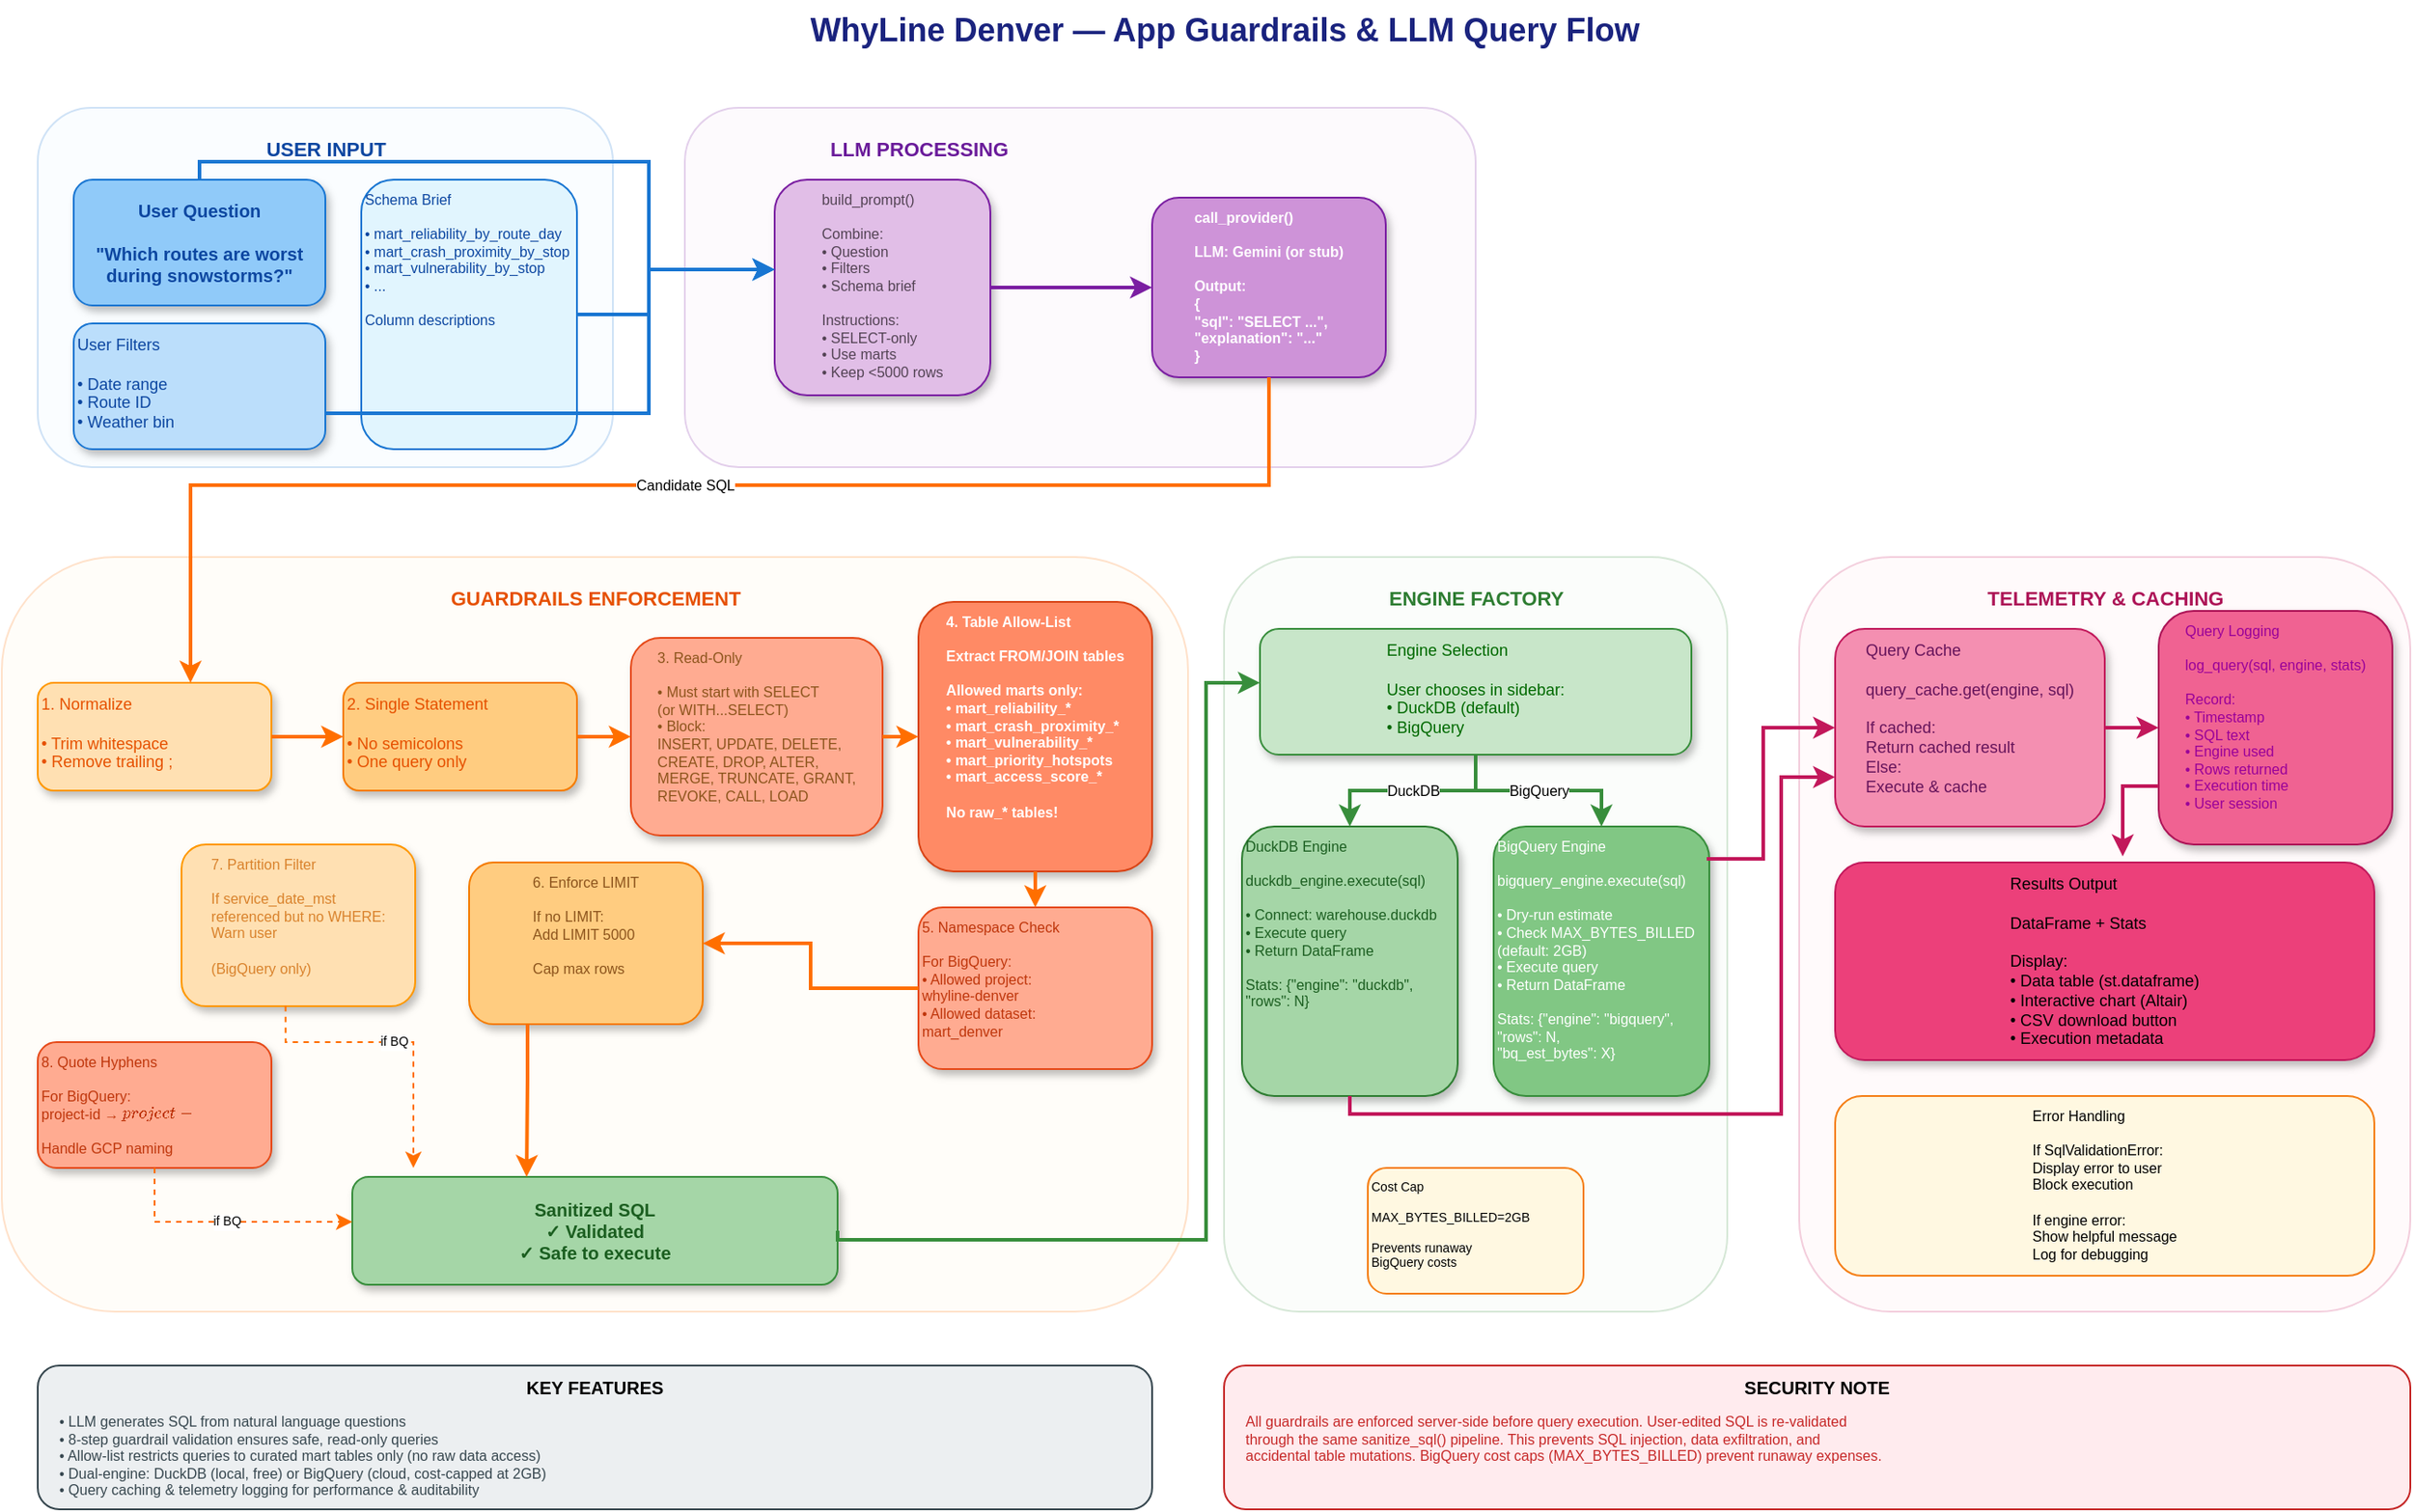 <mxfile>
    <diagram id="app-guardrails" name="App Guardrails &amp; LLM Query Flow">
        <mxGraphModel dx="1212" dy="1158" grid="1" gridSize="10" guides="1" tooltips="1" connect="1" arrows="1" fold="1" page="1" pageScale="1" pageWidth="1400" pageHeight="900" math="0" shadow="0">
            <root>
                <mxCell id="0"/>
                <mxCell id="1" parent="0"/>
                <mxCell id="title" value="WhyLine Denver — App Guardrails &amp; LLM Query Flow" style="text;html=1;strokeColor=none;fillColor=none;align=center;fontSize=18;fontStyle=1;fontColor=#1a237e;" parent="1" vertex="1">
                    <mxGeometry x="300" y="20" width="800" height="40" as="geometry"/>
                </mxCell>
                <mxCell id="section-input-bg" value="" style="rounded=1;whiteSpace=wrap;html=1;fillColor=#e3f2fd;strokeColor=#1976d2;opacity=20;" parent="1" vertex="1">
                    <mxGeometry x="40" y="80" width="320" height="200" as="geometry"/>
                </mxCell>
                <mxCell id="section-input-label" value="USER INPUT" style="text;html=1;strokeColor=none;fillColor=none;align=center;fontSize=11;fontStyle=1;fontColor=#0d47a1;" parent="1" vertex="1">
                    <mxGeometry x="150" y="90" width="100" height="20" as="geometry"/>
                </mxCell>
                <mxCell id="user-question" value="User Question&#xa;&#xa;&quot;Which routes are worst&#xa;during snowstorms?&quot;" style="rounded=1;whiteSpace=wrap;html=1;fillColor=#90caf9;strokeColor=#1976d2;fontColor=#0d47a1;fontSize=10;fontStyle=1;shadow=1;" parent="1" vertex="1">
                    <mxGeometry x="60" y="120" width="140" height="70" as="geometry"/>
                </mxCell>
                <mxCell id="user-filters" value="User Filters&#xa;&#xa;• Date range&#xa;• Route ID&#xa;• Weather bin" style="rounded=1;whiteSpace=wrap;html=1;fillColor=#bbdefb;strokeColor=#1976d2;fontColor=#0d47a1;fontSize=9;align=left;verticalAlign=top;shadow=1;" parent="1" vertex="1">
                    <mxGeometry x="60" y="200" width="140" height="70" as="geometry"/>
                </mxCell>
                <mxCell id="schema-brief" value="Schema Brief&#xa;&#xa;• mart_reliability_by_route_day&#xa;• mart_crash_proximity_by_stop&#xa;• mart_vulnerability_by_stop&#xa;• ...&#xa;&#xa;Column descriptions" style="rounded=1;whiteSpace=wrap;html=1;fillColor=#e1f5fe;strokeColor=#1976d2;fontColor=#0d47a1;fontSize=8;align=left;verticalAlign=top;" parent="1" vertex="1">
                    <mxGeometry x="220" y="120" width="120" height="150" as="geometry"/>
                </mxCell>
                <mxCell id="section-llm-bg" value="" style="rounded=1;whiteSpace=wrap;html=1;fillColor=#f3e5f5;strokeColor=#7b1fa2;opacity=20;" parent="1" vertex="1">
                    <mxGeometry x="400" y="80" width="440" height="200" as="geometry"/>
                </mxCell>
                <mxCell id="section-llm-label" value="LLM PROCESSING" style="text;html=1;strokeColor=none;fillColor=none;align=center;fontSize=11;fontStyle=1;fontColor=#6a1b9a;" parent="1" vertex="1">
                    <mxGeometry x="470" y="90" width="120" height="20" as="geometry"/>
                </mxCell>
                <mxCell id="prompt-builder" value="&lt;div style=&quot;text-align: justify;&quot;&gt;&lt;span style=&quot;background-color: transparent;&quot;&gt;&lt;font style=&quot;color: rgb(83, 67, 84);&quot;&gt;build_prompt()&lt;/font&gt;&lt;/span&gt;&lt;/div&gt;&lt;font style=&quot;color: rgb(83, 67, 84);&quot;&gt;&lt;div style=&quot;text-align: justify;&quot;&gt;&lt;br&gt;&lt;/div&gt;&lt;div style=&quot;text-align: justify;&quot;&gt;&lt;span style=&quot;background-color: transparent;&quot;&gt;Combine:&lt;/span&gt;&lt;/div&gt;&lt;div style=&quot;text-align: justify;&quot;&gt;&lt;span style=&quot;background-color: transparent;&quot;&gt;• Question&lt;/span&gt;&lt;/div&gt;&lt;div style=&quot;text-align: justify;&quot;&gt;&lt;span style=&quot;background-color: transparent;&quot;&gt;• Filters&lt;/span&gt;&lt;/div&gt;&lt;div style=&quot;text-align: justify;&quot;&gt;&lt;span style=&quot;background-color: transparent;&quot;&gt;• Schema brief&lt;/span&gt;&lt;/div&gt;&lt;div style=&quot;text-align: justify;&quot;&gt;&lt;br&gt;&lt;/div&gt;&lt;div style=&quot;text-align: justify;&quot;&gt;&lt;span style=&quot;background-color: transparent;&quot;&gt;Instructions:&lt;/span&gt;&lt;/div&gt;&lt;div style=&quot;text-align: justify;&quot;&gt;&lt;span style=&quot;background-color: transparent;&quot;&gt;• SELECT-only&lt;/span&gt;&lt;/div&gt;&lt;div style=&quot;text-align: justify;&quot;&gt;&lt;span style=&quot;background-color: transparent;&quot;&gt;• Use marts&lt;/span&gt;&lt;/div&gt;&lt;div style=&quot;text-align: justify;&quot;&gt;&lt;span style=&quot;background-color: transparent;&quot;&gt;• Keep &amp;lt;5000 rows&lt;/span&gt;&lt;/div&gt;&lt;/font&gt;" style="rounded=1;whiteSpace=wrap;html=1;fillColor=#e1bee7;strokeColor=#7b1fa2;fontColor=#4a148c;fontSize=8;align=center;verticalAlign=top;shadow=1;" parent="1" vertex="1">
                    <mxGeometry x="450" y="120" width="120" height="120" as="geometry"/>
                </mxCell>
                <mxCell id="llm-call" value="&lt;div style=&quot;text-align: justify;&quot;&gt;&lt;span style=&quot;background-color: transparent;&quot;&gt;&lt;font style=&quot;color: rgb(255, 255, 255);&quot;&gt;call_provider()&lt;/font&gt;&lt;/span&gt;&lt;/div&gt;&lt;div style=&quot;text-align: justify;&quot;&gt;&lt;font style=&quot;color: rgb(255, 255, 255);&quot;&gt;&lt;br&gt;&lt;/font&gt;&lt;/div&gt;&lt;div style=&quot;text-align: justify;&quot;&gt;&lt;span style=&quot;background-color: transparent;&quot;&gt;&lt;font style=&quot;color: rgb(255, 255, 255);&quot;&gt;LLM: Gemini (or stub)&lt;/font&gt;&lt;/span&gt;&lt;/div&gt;&lt;div style=&quot;text-align: justify;&quot;&gt;&lt;font style=&quot;color: rgb(255, 255, 255);&quot;&gt;&lt;br&gt;&lt;/font&gt;&lt;/div&gt;&lt;div style=&quot;text-align: justify;&quot;&gt;&lt;span style=&quot;background-color: transparent;&quot;&gt;&lt;font style=&quot;color: rgb(255, 255, 255);&quot;&gt;Output:&lt;/font&gt;&lt;/span&gt;&lt;/div&gt;&lt;div style=&quot;text-align: justify;&quot;&gt;&lt;span style=&quot;background-color: transparent;&quot;&gt;&lt;font style=&quot;color: rgb(255, 255, 255);&quot;&gt;{&lt;/font&gt;&lt;/span&gt;&lt;/div&gt;&lt;div style=&quot;text-align: justify;&quot;&gt;&lt;span style=&quot;background-color: transparent;&quot;&gt;&lt;font style=&quot;color: rgb(255, 255, 255);&quot;&gt;&quot;sql&quot;: &quot;SELECT ...&quot;,&lt;/font&gt;&lt;/span&gt;&lt;/div&gt;&lt;div style=&quot;text-align: justify;&quot;&gt;&lt;span style=&quot;background-color: transparent;&quot;&gt;&lt;font style=&quot;color: rgb(255, 255, 255);&quot;&gt;&quot;explanation&quot;: &quot;...&quot;&lt;/font&gt;&lt;/span&gt;&lt;/div&gt;&lt;div style=&quot;text-align: justify;&quot;&gt;&lt;span style=&quot;background-color: transparent;&quot;&gt;&lt;font style=&quot;color: rgb(255, 255, 255);&quot;&gt;}&lt;/font&gt;&lt;/span&gt;&lt;/div&gt;" style="rounded=1;whiteSpace=wrap;html=1;fillColor=#ce93d8;strokeColor=#7b1fa2;fontColor=#ffffff;fontSize=8;align=center;verticalAlign=top;fontStyle=1;shadow=1;" parent="1" vertex="1">
                    <mxGeometry x="660" y="130" width="130" height="100" as="geometry"/>
                </mxCell>
                <mxCell id="section-guard-bg" value="" style="rounded=1;whiteSpace=wrap;html=1;fillColor=#fff3e0;strokeColor=#ff6f00;opacity=20;" parent="1" vertex="1">
                    <mxGeometry x="20" y="330" width="660" height="420" as="geometry"/>
                </mxCell>
                <mxCell id="section-guard-label" value="GUARDRAILS ENFORCEMENT" style="text;html=1;strokeColor=none;fillColor=none;align=center;fontSize=11;fontStyle=1;fontColor=#e65100;" parent="1" vertex="1">
                    <mxGeometry x="250" y="340" width="200" height="20" as="geometry"/>
                </mxCell>
                <mxCell id="guard-normalize" value="1. Normalize&#xa;&#xa;• Trim whitespace&#xa;• Remove trailing ;" style="rounded=1;whiteSpace=wrap;html=1;fillColor=#ffe0b2;strokeColor=#ff9800;fontColor=#e65100;fontSize=9;align=left;verticalAlign=top;shadow=1;" parent="1" vertex="1">
                    <mxGeometry x="40" y="400" width="130" height="60" as="geometry"/>
                </mxCell>
                <mxCell id="guard-single" value="2. Single Statement&#xa;&#xa;• No semicolons&#xa;• One query only" style="rounded=1;whiteSpace=wrap;html=1;fillColor=#ffcc80;strokeColor=#f57c00;fontColor=#e65100;fontSize=9;align=left;verticalAlign=top;shadow=1;" parent="1" vertex="1">
                    <mxGeometry x="210" y="400" width="130" height="60" as="geometry"/>
                </mxCell>
                <mxCell id="guard-readonly" value="&lt;div style=&quot;text-align: justify;&quot;&gt;&lt;span style=&quot;background-color: transparent;&quot;&gt;&lt;font style=&quot;color: rgb(140, 84, 28);&quot;&gt;3. Read-Only&lt;/font&gt;&lt;/span&gt;&lt;/div&gt;&lt;div style=&quot;text-align: justify;&quot;&gt;&lt;font style=&quot;color: rgb(140, 84, 28);&quot;&gt;&lt;br&gt;&lt;/font&gt;&lt;/div&gt;&lt;div style=&quot;text-align: justify;&quot;&gt;&lt;span style=&quot;background-color: transparent;&quot;&gt;&lt;font style=&quot;color: rgb(140, 84, 28);&quot;&gt;• Must start with SELECT&lt;/font&gt;&lt;/span&gt;&lt;/div&gt;&lt;div style=&quot;text-align: justify;&quot;&gt;&lt;span style=&quot;background-color: transparent;&quot;&gt;&lt;font style=&quot;color: rgb(140, 84, 28);&quot;&gt;(or WITH...SELECT)&lt;/font&gt;&lt;/span&gt;&lt;/div&gt;&lt;div style=&quot;text-align: justify;&quot;&gt;&lt;span style=&quot;background-color: transparent;&quot;&gt;&lt;font style=&quot;color: rgb(140, 84, 28);&quot;&gt;• Block:&lt;/font&gt;&lt;/span&gt;&lt;/div&gt;&lt;div style=&quot;text-align: justify;&quot;&gt;&lt;span style=&quot;background-color: transparent;&quot;&gt;&lt;font style=&quot;color: rgb(140, 84, 28);&quot;&gt;INSERT, UPDATE, DELETE,&lt;/font&gt;&lt;/span&gt;&lt;/div&gt;&lt;div style=&quot;text-align: justify;&quot;&gt;&lt;span style=&quot;background-color: transparent;&quot;&gt;&lt;font style=&quot;color: rgb(140, 84, 28);&quot;&gt;CREATE, DROP, ALTER,&lt;/font&gt;&lt;/span&gt;&lt;/div&gt;&lt;div style=&quot;text-align: justify;&quot;&gt;&lt;span style=&quot;background-color: transparent;&quot;&gt;&lt;font style=&quot;color: rgb(140, 84, 28);&quot;&gt;MERGE, TRUNCATE, GRANT,&lt;/font&gt;&lt;/span&gt;&lt;/div&gt;&lt;div style=&quot;text-align: justify;&quot;&gt;&lt;span style=&quot;background-color: transparent;&quot;&gt;&lt;font style=&quot;color: rgb(140, 84, 28);&quot;&gt;REVOKE, CALL, LOAD&lt;/font&gt;&lt;/span&gt;&lt;/div&gt;" style="rounded=1;whiteSpace=wrap;html=1;fillColor=#ffab91;strokeColor=#e64a19;fontColor=#bf360c;fontSize=8;align=center;verticalAlign=top;shadow=1;" parent="1" vertex="1">
                    <mxGeometry x="370" y="375" width="140" height="110" as="geometry"/>
                </mxCell>
                <mxCell id="guard-allowlist" value="&lt;div style=&quot;text-align: justify;&quot;&gt;&lt;span style=&quot;background-color: transparent;&quot;&gt;&lt;font style=&quot;color: rgb(255, 255, 255);&quot;&gt;4. Table Allow-List&lt;/font&gt;&lt;/span&gt;&lt;/div&gt;&lt;div style=&quot;text-align: justify;&quot;&gt;&lt;font style=&quot;color: rgb(255, 255, 255);&quot;&gt;&lt;br&gt;&lt;/font&gt;&lt;/div&gt;&lt;div style=&quot;text-align: justify;&quot;&gt;&lt;span style=&quot;background-color: transparent;&quot;&gt;&lt;font style=&quot;color: rgb(255, 255, 255);&quot;&gt;Extract FROM/JOIN tables&lt;/font&gt;&lt;/span&gt;&lt;/div&gt;&lt;div style=&quot;text-align: justify;&quot;&gt;&lt;font style=&quot;color: rgb(255, 255, 255);&quot;&gt;&lt;br&gt;&lt;/font&gt;&lt;/div&gt;&lt;div style=&quot;text-align: justify;&quot;&gt;&lt;span style=&quot;background-color: transparent;&quot;&gt;&lt;font style=&quot;color: rgb(255, 255, 255);&quot;&gt;Allowed marts only:&lt;/font&gt;&lt;/span&gt;&lt;/div&gt;&lt;div style=&quot;text-align: justify;&quot;&gt;&lt;span style=&quot;background-color: transparent;&quot;&gt;&lt;font style=&quot;color: rgb(255, 255, 255);&quot;&gt;• mart_reliability_*&lt;/font&gt;&lt;/span&gt;&lt;/div&gt;&lt;div style=&quot;text-align: justify;&quot;&gt;&lt;span style=&quot;background-color: transparent;&quot;&gt;&lt;font style=&quot;color: rgb(255, 255, 255);&quot;&gt;• mart_crash_proximity_*&lt;/font&gt;&lt;/span&gt;&lt;/div&gt;&lt;div style=&quot;text-align: justify;&quot;&gt;&lt;span style=&quot;background-color: transparent;&quot;&gt;&lt;font style=&quot;color: rgb(255, 255, 255);&quot;&gt;• mart_vulnerability_*&lt;/font&gt;&lt;/span&gt;&lt;/div&gt;&lt;div style=&quot;text-align: justify;&quot;&gt;&lt;span style=&quot;background-color: transparent;&quot;&gt;&lt;font style=&quot;color: rgb(255, 255, 255);&quot;&gt;• mart_priority_hotspots&lt;/font&gt;&lt;/span&gt;&lt;/div&gt;&lt;div style=&quot;text-align: justify;&quot;&gt;&lt;span style=&quot;background-color: transparent;&quot;&gt;&lt;font style=&quot;color: rgb(255, 255, 255);&quot;&gt;• mart_access_score_*&lt;/font&gt;&lt;/span&gt;&lt;/div&gt;&lt;div style=&quot;text-align: justify;&quot;&gt;&lt;font style=&quot;color: rgb(255, 255, 255);&quot;&gt;&lt;br&gt;&lt;/font&gt;&lt;/div&gt;&lt;div style=&quot;text-align: justify;&quot;&gt;&lt;span style=&quot;background-color: transparent;&quot;&gt;&lt;font style=&quot;color: rgb(255, 255, 255);&quot;&gt;No raw_* tables!&lt;/font&gt;&lt;/span&gt;&lt;/div&gt;" style="rounded=1;whiteSpace=wrap;html=1;fillColor=#ff8a65;strokeColor=#d84315;fontColor=#ffffff;fontSize=8;align=center;verticalAlign=top;fontStyle=1;shadow=1;" parent="1" vertex="1">
                    <mxGeometry x="530" y="355" width="130" height="150" as="geometry"/>
                </mxCell>
                <mxCell id="guard-namespace" value="5. Namespace Check&#xa;&#xa;For BigQuery:&#xa;• Allowed project:&#xa;  whyline-denver&#xa;• Allowed dataset:&#xa;  mart_denver" style="rounded=1;whiteSpace=wrap;html=1;fillColor=#ffab91;strokeColor=#e64a19;fontColor=#bf360c;fontSize=8;align=left;verticalAlign=top;shadow=1;" parent="1" vertex="1">
                    <mxGeometry x="530" y="525" width="130" height="90" as="geometry"/>
                </mxCell>
                <mxCell id="guard-limit" value="&lt;div style=&quot;text-align: justify;&quot;&gt;&lt;span style=&quot;background-color: transparent;&quot;&gt;&lt;font style=&quot;color: rgb(140, 84, 28);&quot;&gt;6. Enforce LIMIT&lt;/font&gt;&lt;/span&gt;&lt;/div&gt;&lt;div style=&quot;text-align: justify;&quot;&gt;&lt;font style=&quot;color: rgb(140, 84, 28);&quot;&gt;&lt;br&gt;&lt;/font&gt;&lt;/div&gt;&lt;div style=&quot;text-align: justify;&quot;&gt;&lt;span style=&quot;background-color: transparent;&quot;&gt;&lt;font style=&quot;color: rgb(140, 84, 28);&quot;&gt;If no LIMIT:&lt;/font&gt;&lt;/span&gt;&lt;/div&gt;&lt;div style=&quot;text-align: justify;&quot;&gt;&lt;span style=&quot;background-color: transparent;&quot;&gt;&lt;font style=&quot;color: rgb(140, 84, 28);&quot;&gt;Add LIMIT 5000&lt;/font&gt;&lt;/span&gt;&lt;/div&gt;&lt;div style=&quot;text-align: justify;&quot;&gt;&lt;font style=&quot;color: rgb(140, 84, 28);&quot;&gt;&lt;br&gt;&lt;/font&gt;&lt;/div&gt;&lt;div style=&quot;text-align: justify;&quot;&gt;&lt;span style=&quot;background-color: transparent;&quot;&gt;&lt;font style=&quot;color: rgb(140, 84, 28);&quot;&gt;Cap max rows&lt;/font&gt;&lt;/span&gt;&lt;/div&gt;" style="rounded=1;whiteSpace=wrap;html=1;fillColor=#ffcc80;strokeColor=#f57c00;fontColor=#e65100;fontSize=8;align=center;verticalAlign=top;shadow=1;" parent="1" vertex="1">
                    <mxGeometry x="280" y="500" width="130" height="90" as="geometry"/>
                </mxCell>
                <mxCell id="guard-partition" value="&lt;div style=&quot;text-align: justify;&quot;&gt;&lt;span style=&quot;background-color: transparent;&quot;&gt;&lt;font style=&quot;color: rgb(217, 130, 44);&quot;&gt;7. Partition Filter&lt;/font&gt;&lt;/span&gt;&lt;/div&gt;&lt;div style=&quot;text-align: justify;&quot;&gt;&lt;font style=&quot;color: rgb(217, 130, 44);&quot;&gt;&lt;br&gt;&lt;/font&gt;&lt;/div&gt;&lt;div style=&quot;text-align: justify;&quot;&gt;&lt;span style=&quot;background-color: transparent;&quot;&gt;&lt;font style=&quot;color: rgb(217, 130, 44);&quot;&gt;If service_date_mst&lt;/font&gt;&lt;/span&gt;&lt;/div&gt;&lt;div style=&quot;text-align: justify;&quot;&gt;&lt;span style=&quot;background-color: transparent;&quot;&gt;&lt;font style=&quot;color: rgb(217, 130, 44);&quot;&gt;referenced but no WHERE:&lt;/font&gt;&lt;/span&gt;&lt;/div&gt;&lt;div style=&quot;text-align: justify;&quot;&gt;&lt;span style=&quot;background-color: transparent;&quot;&gt;&lt;font style=&quot;color: rgb(217, 130, 44);&quot;&gt;Warn user&lt;/font&gt;&lt;/span&gt;&lt;/div&gt;&lt;div style=&quot;text-align: justify;&quot;&gt;&lt;font style=&quot;color: rgb(217, 130, 44);&quot;&gt;&lt;br&gt;&lt;/font&gt;&lt;/div&gt;&lt;div style=&quot;text-align: justify;&quot;&gt;&lt;span style=&quot;background-color: transparent;&quot;&gt;&lt;font style=&quot;color: rgb(217, 130, 44);&quot;&gt;(BigQuery only)&lt;/font&gt;&lt;/span&gt;&lt;/div&gt;" style="rounded=1;whiteSpace=wrap;html=1;fillColor=#ffe0b2;strokeColor=#ff9800;fontColor=#e65100;fontSize=8;align=center;verticalAlign=top;shadow=1;" parent="1" vertex="1">
                    <mxGeometry x="120" y="490" width="130" height="90" as="geometry"/>
                </mxCell>
                <mxCell id="guard-quote" value="8. Quote Hyphens&#xa;&#xa;For BigQuery:&#xa;  project-id → `project-id`&#xa;&#xa;Handle GCP naming" style="rounded=1;whiteSpace=wrap;html=1;fillColor=#ffab91;strokeColor=#e64a19;fontColor=#bf360c;fontSize=8;align=left;verticalAlign=top;shadow=1;" parent="1" vertex="1">
                    <mxGeometry x="40" y="600" width="130" height="70" as="geometry"/>
                </mxCell>
                <mxCell id="sanitized-sql" value="Sanitized SQL&#xa;✓ Validated&#xa;✓ Safe to execute" style="rounded=1;whiteSpace=wrap;html=1;fillColor=#a5d6a7;strokeColor=#388e3c;fontColor=#1b5e20;fontSize=10;fontStyle=1;shadow=1;" parent="1" vertex="1">
                    <mxGeometry x="215" y="675" width="270" height="60" as="geometry"/>
                </mxCell>
                <mxCell id="section-engine-bg" value="" style="rounded=1;whiteSpace=wrap;html=1;fillColor=#e8f5e9;strokeColor=#388e3c;opacity=20;" parent="1" vertex="1">
                    <mxGeometry x="700" y="330" width="280" height="420" as="geometry"/>
                </mxCell>
                <mxCell id="section-engine-label" value="ENGINE FACTORY" style="text;html=1;strokeColor=none;fillColor=none;align=center;fontSize=11;fontStyle=1;fontColor=#2e7d32;" parent="1" vertex="1">
                    <mxGeometry x="790" y="340" width="100" height="20" as="geometry"/>
                </mxCell>
                <mxCell id="engine-choice" value="&lt;div style=&quot;text-align: justify;&quot;&gt;&lt;span style=&quot;background-color: transparent;&quot;&gt;&lt;font style=&quot;color: rgb(0, 105, 0);&quot;&gt;Engine Selection&lt;/font&gt;&lt;/span&gt;&lt;/div&gt;&lt;div style=&quot;text-align: justify;&quot;&gt;&lt;font style=&quot;color: rgb(0, 105, 0);&quot;&gt;&lt;br&gt;&lt;/font&gt;&lt;/div&gt;&lt;div style=&quot;text-align: justify;&quot;&gt;&lt;span style=&quot;background-color: transparent;&quot;&gt;&lt;font style=&quot;color: rgb(0, 105, 0);&quot;&gt;User chooses in sidebar:&lt;/font&gt;&lt;/span&gt;&lt;/div&gt;&lt;div style=&quot;text-align: justify;&quot;&gt;&lt;span style=&quot;background-color: transparent;&quot;&gt;&lt;font style=&quot;color: rgb(0, 105, 0);&quot;&gt;• DuckDB (default)&lt;/font&gt;&lt;/span&gt;&lt;/div&gt;&lt;div style=&quot;text-align: justify;&quot;&gt;&lt;span style=&quot;background-color: transparent;&quot;&gt;&lt;font style=&quot;color: rgb(0, 105, 0);&quot;&gt;• BigQuery&lt;/font&gt;&lt;/span&gt;&lt;/div&gt;" style="rounded=1;whiteSpace=wrap;html=1;fillColor=#c8e6c9;strokeColor=#388e3c;fontColor=#1b5e20;fontSize=9;align=center;verticalAlign=top;shadow=1;" parent="1" vertex="1">
                    <mxGeometry x="720" y="370" width="240" height="70" as="geometry"/>
                </mxCell>
                <mxCell id="engine-duckdb" value="DuckDB Engine&#xa;&#xa;duckdb_engine.execute(sql)&#xa;&#xa;• Connect: warehouse.duckdb&#xa;• Execute query&#xa;• Return DataFrame&#xa;&#xa;Stats: {&quot;engine&quot;: &quot;duckdb&quot;, &quot;rows&quot;: N}" style="rounded=1;whiteSpace=wrap;html=1;fillColor=#a5d6a7;strokeColor=#2e7d32;fontColor=#1b5e20;fontSize=8;align=left;verticalAlign=top;shadow=1;" parent="1" vertex="1">
                    <mxGeometry x="710" y="480" width="120" height="150" as="geometry"/>
                </mxCell>
                <mxCell id="engine-bigquery" value="&lt;span style=&quot;font-weight: normal;&quot;&gt;&lt;font style=&quot;color: rgb(255, 255, 255);&quot;&gt;BigQuery Engine&lt;br&gt;&lt;br&gt;bigquery_engine.execute(sql)&lt;br&gt;&lt;br&gt;• Dry-run estimate&lt;br&gt;• Check MAX_BYTES_BILLED&lt;br&gt;  (default: 2GB)&lt;br&gt;• Execute query&lt;br&gt;• Return DataFrame&lt;br&gt;&lt;br&gt;Stats: {&quot;engine&quot;: &quot;bigquery&quot;,&lt;br&gt;       &quot;rows&quot;: N,&lt;br&gt;       &quot;bq_est_bytes&quot;: X}&lt;/font&gt;&lt;/span&gt;" style="rounded=1;whiteSpace=wrap;html=1;fillColor=#81c784;strokeColor=#388e3c;fontColor=#ffffff;fontSize=8;align=left;verticalAlign=top;fontStyle=1;shadow=1;" parent="1" vertex="1">
                    <mxGeometry x="850" y="480" width="120" height="150" as="geometry"/>
                </mxCell>
                <mxCell id="engine-cost" value="Cost Cap&#xa;&#xa;MAX_BYTES_BILLED=2GB&#xa;&#xa;Prevents runaway&#xa;BigQuery costs" style="rounded=1;whiteSpace=wrap;html=1;fillColor=#fff8e1;strokeColor=#f57f17;fontSize=7;align=left;verticalAlign=top;" parent="1" vertex="1">
                    <mxGeometry x="780" y="670" width="120" height="70" as="geometry"/>
                </mxCell>
                <mxCell id="section-telem-bg" value="" style="rounded=1;whiteSpace=wrap;html=1;fillColor=#fce4ec;strokeColor=#c2185b;opacity=20;" parent="1" vertex="1">
                    <mxGeometry x="1020" y="330" width="340" height="420" as="geometry"/>
                </mxCell>
                <mxCell id="section-telem-label" value="TELEMETRY &amp; CACHING" style="text;html=1;strokeColor=none;fillColor=none;align=center;fontSize=11;fontStyle=1;fontColor=#ad1457;" parent="1" vertex="1">
                    <mxGeometry x="1130" y="340" width="120" height="20" as="geometry"/>
                </mxCell>
                <mxCell id="cache-check" value="&lt;div style=&quot;text-align: justify;&quot;&gt;&lt;span style=&quot;background-color: transparent;&quot;&gt;&lt;font style=&quot;color: rgb(102, 20, 91);&quot;&gt;Query Cache&lt;/font&gt;&lt;/span&gt;&lt;/div&gt;&lt;div style=&quot;text-align: justify;&quot;&gt;&lt;font style=&quot;color: rgb(102, 20, 91);&quot;&gt;&lt;br&gt;&lt;/font&gt;&lt;/div&gt;&lt;div style=&quot;text-align: justify;&quot;&gt;&lt;span style=&quot;background-color: transparent;&quot;&gt;&lt;font style=&quot;color: rgb(102, 20, 91);&quot;&gt;query_cache.get(engine, sql)&lt;/font&gt;&lt;/span&gt;&lt;/div&gt;&lt;div style=&quot;text-align: justify;&quot;&gt;&lt;font style=&quot;color: rgb(102, 20, 91);&quot;&gt;&lt;br&gt;&lt;/font&gt;&lt;/div&gt;&lt;div style=&quot;text-align: justify;&quot;&gt;&lt;span style=&quot;background-color: transparent;&quot;&gt;&lt;font style=&quot;color: rgb(102, 20, 91);&quot;&gt;If cached:&lt;/font&gt;&lt;/span&gt;&lt;/div&gt;&lt;div style=&quot;text-align: justify;&quot;&gt;&lt;span style=&quot;background-color: transparent;&quot;&gt;&lt;font style=&quot;color: rgb(102, 20, 91);&quot;&gt;Return cached result&lt;/font&gt;&lt;/span&gt;&lt;/div&gt;&lt;div style=&quot;text-align: justify;&quot;&gt;&lt;span style=&quot;background-color: transparent;&quot;&gt;&lt;font style=&quot;color: rgb(102, 20, 91);&quot;&gt;Else:&lt;/font&gt;&lt;/span&gt;&lt;/div&gt;&lt;div style=&quot;text-align: justify;&quot;&gt;&lt;span style=&quot;background-color: transparent;&quot;&gt;&lt;font style=&quot;color: rgb(102, 20, 91);&quot;&gt;Execute &amp;amp; cache&lt;/font&gt;&lt;/span&gt;&lt;/div&gt;" style="rounded=1;whiteSpace=wrap;html=1;fillColor=#f48fb1;strokeColor=#c2185b;fontColor=#880e4f;fontSize=9;align=center;verticalAlign=top;shadow=1;" parent="1" vertex="1">
                    <mxGeometry x="1040" y="370" width="150" height="110" as="geometry"/>
                </mxCell>
                <mxCell id="log-query" value="&lt;div style=&quot;text-align: justify;&quot;&gt;&lt;span style=&quot;font-weight: normal; background-color: transparent;&quot;&gt;&lt;font style=&quot;color: rgb(153, 0, 153);&quot;&gt;Query Logging&lt;/font&gt;&lt;/span&gt;&lt;/div&gt;&lt;div style=&quot;text-align: justify;&quot;&gt;&lt;span style=&quot;font-weight: 400;&quot;&gt;&lt;font style=&quot;color: rgb(153, 0, 153);&quot;&gt;&lt;br&gt;&lt;/font&gt;&lt;/span&gt;&lt;/div&gt;&lt;span style=&quot;font-weight: normal;&quot;&gt;&lt;div style=&quot;text-align: justify;&quot;&gt;&lt;span style=&quot;background-color: transparent;&quot;&gt;&lt;font style=&quot;color: rgb(153, 0, 153);&quot;&gt;log_query(sql, engine, stats)&lt;/font&gt;&lt;/span&gt;&lt;/div&gt;&lt;/span&gt;&lt;div style=&quot;text-align: justify;&quot;&gt;&lt;font style=&quot;color: rgb(153, 0, 153);&quot;&gt;&lt;br&gt;&lt;/font&gt;&lt;/div&gt;&lt;font style=&quot;color: rgb(153, 0, 153);&quot;&gt;&lt;span style=&quot;font-weight: normal;&quot;&gt;&lt;div style=&quot;text-align: justify;&quot;&gt;&lt;span style=&quot;background-color: transparent;&quot;&gt;Record:&lt;/span&gt;&lt;/div&gt;&lt;/span&gt;&lt;span style=&quot;font-weight: normal;&quot;&gt;&lt;div style=&quot;text-align: justify;&quot;&gt;&lt;span style=&quot;background-color: transparent;&quot;&gt;• Timestamp&lt;/span&gt;&lt;/div&gt;&lt;/span&gt;&lt;span style=&quot;font-weight: normal;&quot;&gt;&lt;div style=&quot;text-align: justify;&quot;&gt;&lt;span style=&quot;background-color: transparent;&quot;&gt;• SQL text&lt;/span&gt;&lt;/div&gt;&lt;/span&gt;&lt;span style=&quot;font-weight: normal;&quot;&gt;&lt;div style=&quot;text-align: justify;&quot;&gt;&lt;span style=&quot;background-color: transparent;&quot;&gt;• Engine used&lt;/span&gt;&lt;/div&gt;&lt;/span&gt;&lt;span style=&quot;font-weight: normal;&quot;&gt;&lt;div style=&quot;text-align: justify;&quot;&gt;&lt;span style=&quot;background-color: transparent;&quot;&gt;• Rows returned&lt;/span&gt;&lt;/div&gt;&lt;/span&gt;&lt;span style=&quot;font-weight: normal;&quot;&gt;&lt;div style=&quot;text-align: justify;&quot;&gt;&lt;span style=&quot;background-color: transparent;&quot;&gt;• Execution time&lt;/span&gt;&lt;/div&gt;&lt;/span&gt;&lt;/font&gt;&lt;div style=&quot;text-align: justify;&quot;&gt;&lt;span style=&quot;font-weight: normal; background-color: transparent;&quot;&gt;&lt;font style=&quot;color: rgb(153, 0, 153);&quot;&gt;• User session&lt;/font&gt;&lt;/span&gt;&lt;/div&gt;" style="rounded=1;whiteSpace=wrap;html=1;fillColor=#f06292;strokeColor=#ad1457;fontColor=#ffffff;fontSize=8;align=center;verticalAlign=top;fontStyle=1;shadow=1;" parent="1" vertex="1">
                    <mxGeometry x="1220" y="360" width="130" height="130" as="geometry"/>
                </mxCell>
                <mxCell id="results-output" value="&lt;div style=&quot;text-align: justify;&quot;&gt;&lt;span style=&quot;font-weight: normal; background-color: transparent;&quot;&gt;&lt;font style=&quot;color: rgb(0, 0, 0);&quot;&gt;Results Output&lt;/font&gt;&lt;/span&gt;&lt;/div&gt;&lt;div style=&quot;text-align: justify;&quot;&gt;&lt;span style=&quot;font-weight: 400;&quot;&gt;&lt;font style=&quot;color: rgb(0, 0, 0);&quot;&gt;&lt;br&gt;&lt;/font&gt;&lt;/span&gt;&lt;/div&gt;&lt;span style=&quot;font-weight: normal;&quot;&gt;&lt;div style=&quot;text-align: justify;&quot;&gt;&lt;span style=&quot;background-color: transparent;&quot;&gt;&lt;font style=&quot;color: rgb(0, 0, 0);&quot;&gt;DataFrame + Stats&lt;/font&gt;&lt;/span&gt;&lt;/div&gt;&lt;/span&gt;&lt;div style=&quot;text-align: justify;&quot;&gt;&lt;font style=&quot;color: rgb(0, 0, 0);&quot;&gt;&lt;br&gt;&lt;/font&gt;&lt;/div&gt;&lt;font style=&quot;color: rgb(0, 0, 0);&quot;&gt;&lt;span style=&quot;font-weight: normal;&quot;&gt;&lt;div style=&quot;text-align: justify;&quot;&gt;&lt;span style=&quot;background-color: transparent;&quot;&gt;Display:&lt;/span&gt;&lt;/div&gt;&lt;/span&gt;&lt;span style=&quot;font-weight: normal;&quot;&gt;&lt;div style=&quot;text-align: justify;&quot;&gt;&lt;span style=&quot;background-color: transparent;&quot;&gt;• Data table (st.dataframe)&lt;/span&gt;&lt;/div&gt;&lt;/span&gt;&lt;span style=&quot;font-weight: normal;&quot;&gt;&lt;div style=&quot;text-align: justify;&quot;&gt;&lt;span style=&quot;background-color: transparent;&quot;&gt;• Interactive chart (Altair)&lt;/span&gt;&lt;/div&gt;&lt;/span&gt;&lt;span style=&quot;font-weight: normal;&quot;&gt;&lt;div style=&quot;text-align: justify;&quot;&gt;&lt;span style=&quot;background-color: transparent;&quot;&gt;• CSV download button&lt;/span&gt;&lt;/div&gt;&lt;/span&gt;&lt;/font&gt;&lt;div style=&quot;text-align: justify;&quot;&gt;&lt;span style=&quot;font-weight: normal; background-color: transparent;&quot;&gt;&lt;font style=&quot;color: rgb(0, 0, 0);&quot;&gt;• Execution metadata&lt;/font&gt;&lt;/span&gt;&lt;/div&gt;" style="rounded=1;whiteSpace=wrap;html=1;fillColor=#ec407a;strokeColor=#c2185b;fontColor=#ffffff;fontSize=9;align=center;verticalAlign=top;fontStyle=1;shadow=1;" parent="1" vertex="1">
                    <mxGeometry x="1040" y="500" width="300" height="110" as="geometry"/>
                </mxCell>
                <mxCell id="error-handling" value="&lt;div style=&quot;text-align: justify;&quot;&gt;&lt;span style=&quot;background-color: transparent;&quot;&gt;Error Handling&lt;/span&gt;&lt;/div&gt;&lt;div style=&quot;text-align: justify;&quot;&gt;&lt;br&gt;&lt;/div&gt;&lt;div style=&quot;text-align: justify;&quot;&gt;&lt;span style=&quot;background-color: transparent;&quot;&gt;If SqlValidationError:&lt;/span&gt;&lt;/div&gt;&lt;div style=&quot;text-align: justify;&quot;&gt;&lt;span style=&quot;background-color: transparent;&quot;&gt;Display error to user&lt;/span&gt;&lt;/div&gt;&lt;div style=&quot;text-align: justify;&quot;&gt;&lt;span style=&quot;background-color: transparent;&quot;&gt;Block execution&lt;/span&gt;&lt;/div&gt;&lt;div style=&quot;text-align: justify;&quot;&gt;&lt;br&gt;&lt;/div&gt;&lt;div style=&quot;text-align: justify;&quot;&gt;&lt;span style=&quot;background-color: transparent;&quot;&gt;If engine error:&lt;/span&gt;&lt;/div&gt;&lt;div style=&quot;text-align: justify;&quot;&gt;&lt;span style=&quot;background-color: transparent;&quot;&gt;Show helpful message&lt;/span&gt;&lt;/div&gt;&lt;div style=&quot;text-align: justify;&quot;&gt;&lt;span style=&quot;background-color: transparent;&quot;&gt;Log for debugging&lt;/span&gt;&lt;/div&gt;" style="rounded=1;whiteSpace=wrap;html=1;fillColor=#fff8e1;strokeColor=#f57f17;fontSize=8;align=center;verticalAlign=top;" parent="1" vertex="1">
                    <mxGeometry x="1040" y="630" width="300" height="100" as="geometry"/>
                </mxCell>
                <mxCell id="arrow1" value="" style="edgeStyle=orthogonalEdgeStyle;rounded=0;html=1;strokeWidth=2;strokeColor=#1976d2;" parent="1" source="user-question" target="prompt-builder" edge="1">
                    <mxGeometry relative="1" as="geometry">
                        <Array as="points">
                            <mxPoint x="130" y="110"/>
                            <mxPoint x="380" y="110"/>
                            <mxPoint x="380" y="170"/>
                        </Array>
                    </mxGeometry>
                </mxCell>
                <mxCell id="arrow2" value="" style="edgeStyle=orthogonalEdgeStyle;rounded=0;html=1;strokeWidth=2;strokeColor=#1976d2;" parent="1" source="user-filters" target="prompt-builder" edge="1">
                    <mxGeometry relative="1" as="geometry">
                        <Array as="points">
                            <mxPoint x="380" y="250"/>
                            <mxPoint x="380" y="170"/>
                        </Array>
                    </mxGeometry>
                </mxCell>
                <mxCell id="arrow3" value="" style="edgeStyle=orthogonalEdgeStyle;rounded=0;html=1;strokeWidth=2;strokeColor=#1976d2;" parent="1" source="schema-brief" target="prompt-builder" edge="1">
                    <mxGeometry relative="1" as="geometry">
                        <Array as="points">
                            <mxPoint x="380" y="195"/>
                            <mxPoint x="380" y="170"/>
                        </Array>
                    </mxGeometry>
                </mxCell>
                <mxCell id="arrow4" value="" style="edgeStyle=orthogonalEdgeStyle;rounded=0;html=1;strokeWidth=2;strokeColor=#7b1fa2;" parent="1" source="prompt-builder" target="llm-call" edge="1">
                    <mxGeometry relative="1" as="geometry"/>
                </mxCell>
                <mxCell id="arrow5" value="Candidate SQL" style="edgeStyle=orthogonalEdgeStyle;rounded=0;html=1;strokeWidth=2;strokeColor=#ff6f00;fontSize=8;exitX=0.5;exitY=1;exitDx=0;exitDy=0;" parent="1" source="llm-call" target="guard-normalize" edge="1">
                    <mxGeometry relative="1" as="geometry">
                        <Array as="points">
                            <mxPoint x="725" y="290"/>
                            <mxPoint x="125" y="290"/>
                        </Array>
                    </mxGeometry>
                </mxCell>
                <mxCell id="arrow6" value="" style="edgeStyle=orthogonalEdgeStyle;rounded=0;html=1;strokeWidth=2;strokeColor=#ff6f00;" parent="1" source="guard-normalize" target="guard-single" edge="1">
                    <mxGeometry relative="1" as="geometry"/>
                </mxCell>
                <mxCell id="arrow7" value="" style="edgeStyle=orthogonalEdgeStyle;rounded=0;html=1;strokeWidth=2;strokeColor=#ff6f00;" parent="1" source="guard-single" target="guard-readonly" edge="1">
                    <mxGeometry relative="1" as="geometry"/>
                </mxCell>
                <mxCell id="arrow8" value="" style="edgeStyle=orthogonalEdgeStyle;rounded=0;html=1;strokeWidth=2;strokeColor=#ff6f00;" parent="1" source="guard-readonly" target="guard-allowlist" edge="1">
                    <mxGeometry relative="1" as="geometry"/>
                </mxCell>
                <mxCell id="arrow9" value="" style="edgeStyle=orthogonalEdgeStyle;rounded=0;html=1;strokeWidth=2;strokeColor=#ff6f00;" parent="1" source="guard-allowlist" target="guard-namespace" edge="1">
                    <mxGeometry relative="1" as="geometry">
                        <Array as="points">
                            <mxPoint x="585" y="570"/>
                            <mxPoint x="585" y="570"/>
                        </Array>
                    </mxGeometry>
                </mxCell>
                <mxCell id="arrow10" value="" style="edgeStyle=orthogonalEdgeStyle;rounded=0;html=1;strokeWidth=2;strokeColor=#ff6f00;" parent="1" source="guard-namespace" target="guard-limit" edge="1">
                    <mxGeometry relative="1" as="geometry"/>
                </mxCell>
                <mxCell id="arrow11" value="" style="edgeStyle=orthogonalEdgeStyle;rounded=0;html=1;strokeWidth=2;strokeColor=#ff6f00;exitX=0.25;exitY=1;exitDx=0;exitDy=0;" parent="1" source="guard-limit" target="sanitized-sql" edge="1">
                    <mxGeometry relative="1" as="geometry">
                        <Array as="points">
                            <mxPoint x="312" y="620"/>
                            <mxPoint x="312" y="620"/>
                        </Array>
                    </mxGeometry>
                </mxCell>
                <mxCell id="arrow12" value="if BQ" style="edgeStyle=orthogonalEdgeStyle;rounded=0;html=1;strokeWidth=1;strokeColor=#ff6f00;dashed=1;fontSize=7;exitX=0.445;exitY=0.999;exitDx=0;exitDy=0;exitPerimeter=0;" parent="1" source="guard-partition" edge="1">
                    <mxGeometry relative="1" as="geometry">
                        <Array as="points">
                            <mxPoint x="178" y="600"/>
                            <mxPoint x="249" y="600"/>
                        </Array>
                        <mxPoint x="249" y="670" as="targetPoint"/>
                    </mxGeometry>
                </mxCell>
                <mxCell id="arrow13" value="if BQ" style="edgeStyle=orthogonalEdgeStyle;rounded=0;html=1;strokeWidth=1;strokeColor=#ff6f00;dashed=1;fontSize=7;exitX=0.5;exitY=1;exitDx=0;exitDy=0;" parent="1" source="guard-quote" target="sanitized-sql" edge="1">
                    <mxGeometry relative="1" as="geometry">
                        <Array as="points">
                            <mxPoint x="105" y="700"/>
                        </Array>
                        <mxPoint x="210" y="700" as="targetPoint"/>
                    </mxGeometry>
                </mxCell>
                <mxCell id="arrow14" value="" style="edgeStyle=orthogonalEdgeStyle;rounded=0;html=1;strokeWidth=2;strokeColor=#388e3c;exitX=1;exitY=0.5;exitDx=0;exitDy=0;" parent="1" source="sanitized-sql" target="engine-choice" edge="1">
                    <mxGeometry relative="1" as="geometry">
                        <Array as="points">
                            <mxPoint x="485" y="710"/>
                            <mxPoint x="690" y="710"/>
                            <mxPoint x="690" y="400"/>
                        </Array>
                    </mxGeometry>
                </mxCell>
                <mxCell id="arrow15" value="DuckDB" style="edgeStyle=orthogonalEdgeStyle;rounded=0;html=1;strokeWidth=2;strokeColor=#388e3c;fontSize=8;" parent="1" source="engine-choice" target="engine-duckdb" edge="1">
                    <mxGeometry relative="1" as="geometry"/>
                </mxCell>
                <mxCell id="arrow16" value="BigQuery" style="edgeStyle=orthogonalEdgeStyle;rounded=0;html=1;strokeWidth=2;strokeColor=#388e3c;fontSize=8;" parent="1" source="engine-choice" target="engine-bigquery" edge="1">
                    <mxGeometry relative="1" as="geometry"/>
                </mxCell>
                <mxCell id="arrow17" value="" style="edgeStyle=orthogonalEdgeStyle;rounded=0;html=1;strokeWidth=2;strokeColor=#c2185b;exitX=0.5;exitY=1;exitDx=0;exitDy=0;entryX=0;entryY=0.75;entryDx=0;entryDy=0;" parent="1" source="engine-duckdb" target="cache-check" edge="1">
                    <mxGeometry relative="1" as="geometry">
                        <Array as="points">
                            <mxPoint x="770" y="640"/>
                            <mxPoint x="1010" y="640"/>
                            <mxPoint x="1010" y="452"/>
                        </Array>
                    </mxGeometry>
                </mxCell>
                <mxCell id="arrow18" value="" style="edgeStyle=orthogonalEdgeStyle;rounded=0;html=1;strokeWidth=2;strokeColor=#c2185b;exitX=0.988;exitY=0.12;exitDx=0;exitDy=0;exitPerimeter=0;" parent="1" source="engine-bigquery" target="cache-check" edge="1">
                    <mxGeometry relative="1" as="geometry">
                        <Array as="points">
                            <mxPoint x="1000" y="498"/>
                            <mxPoint x="1000" y="425"/>
                        </Array>
                    </mxGeometry>
                </mxCell>
                <mxCell id="arrow19" value="" style="edgeStyle=orthogonalEdgeStyle;rounded=0;html=1;strokeWidth=2;strokeColor=#c2185b;" parent="1" source="cache-check" target="log-query" edge="1">
                    <mxGeometry relative="1" as="geometry"/>
                </mxCell>
                <mxCell id="arrow20" value="" style="edgeStyle=orthogonalEdgeStyle;rounded=0;html=1;strokeWidth=2;strokeColor=#c2185b;exitX=0;exitY=0.75;exitDx=0;exitDy=0;entryX=0.532;entryY=-0.031;entryDx=0;entryDy=0;entryPerimeter=0;" parent="1" source="log-query" target="results-output" edge="1">
                    <mxGeometry relative="1" as="geometry">
                        <Array as="points">
                            <mxPoint x="1200" y="458"/>
                            <mxPoint x="1200" y="497"/>
                        </Array>
                    </mxGeometry>
                </mxCell>
                <mxCell id="legend-box" value="KEY FEATURES" style="rounded=1;whiteSpace=wrap;html=1;fillColor=#eceff1;strokeColor=#37474f;fontStyle=1;fontSize=10;align=center;verticalAlign=top;" parent="1" vertex="1">
                    <mxGeometry x="40" y="780" width="620" height="80" as="geometry"/>
                </mxCell>
                <mxCell id="legend-text" value="• LLM generates SQL from natural language questions&#xa;• 8-step guardrail validation ensures safe, read-only queries&#xa;• Allow-list restricts queries to curated mart tables only (no raw data access)&#xa;• Dual-engine: DuckDB (local, free) or BigQuery (cloud, cost-capped at 2GB)&#xa;• Query caching &amp; telemetry logging for performance &amp; auditability" style="text;html=1;strokeColor=none;fillColor=none;align=left;fontSize=8;fontColor=#37474f;" parent="1" vertex="1">
                    <mxGeometry x="50" y="800" width="600" height="40" as="geometry"/>
                </mxCell>
                <mxCell id="note-box" value="SECURITY NOTE" style="rounded=1;whiteSpace=wrap;html=1;fillColor=#ffebee;strokeColor=#c62828;fontStyle=1;fontSize=10;align=center;verticalAlign=top;" parent="1" vertex="1">
                    <mxGeometry x="700" y="780" width="660" height="80" as="geometry"/>
                </mxCell>
                <mxCell id="note-text" value="All guardrails are enforced server-side before query execution. User-edited SQL is re-validated&#xa;through the same sanitize_sql() pipeline. This prevents SQL injection, data exfiltration, and&#xa;accidental table mutations. BigQuery cost caps (MAX_BYTES_BILLED) prevent runaway expenses." style="text;html=1;strokeColor=none;fillColor=none;align=left;fontSize=8;fontColor=#c62828;" parent="1" vertex="1">
                    <mxGeometry x="710" y="800" width="640" height="40" as="geometry"/>
                </mxCell>
            </root>
        </mxGraphModel>
    </diagram>
</mxfile>